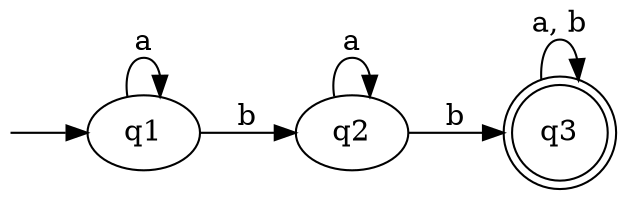 // The Round Table
digraph "2-1-2" {
	rankdir="LR";
	 S [label= "", shape=none,height=.0,width=.0]
	n1 [label=q1]
	n2 [label=q2]
	n3 [label=q3 , shape=doublecircle]
	S -> n1
	n1 -> n1 [ label="a" ];
	n1 -> n2 [ label="b" ];
	n2 -> n2 [ label="a" ];
	n2 -> n3 [ label="b" ];
	n3 -> n3 [ label="a, b" ];
}
